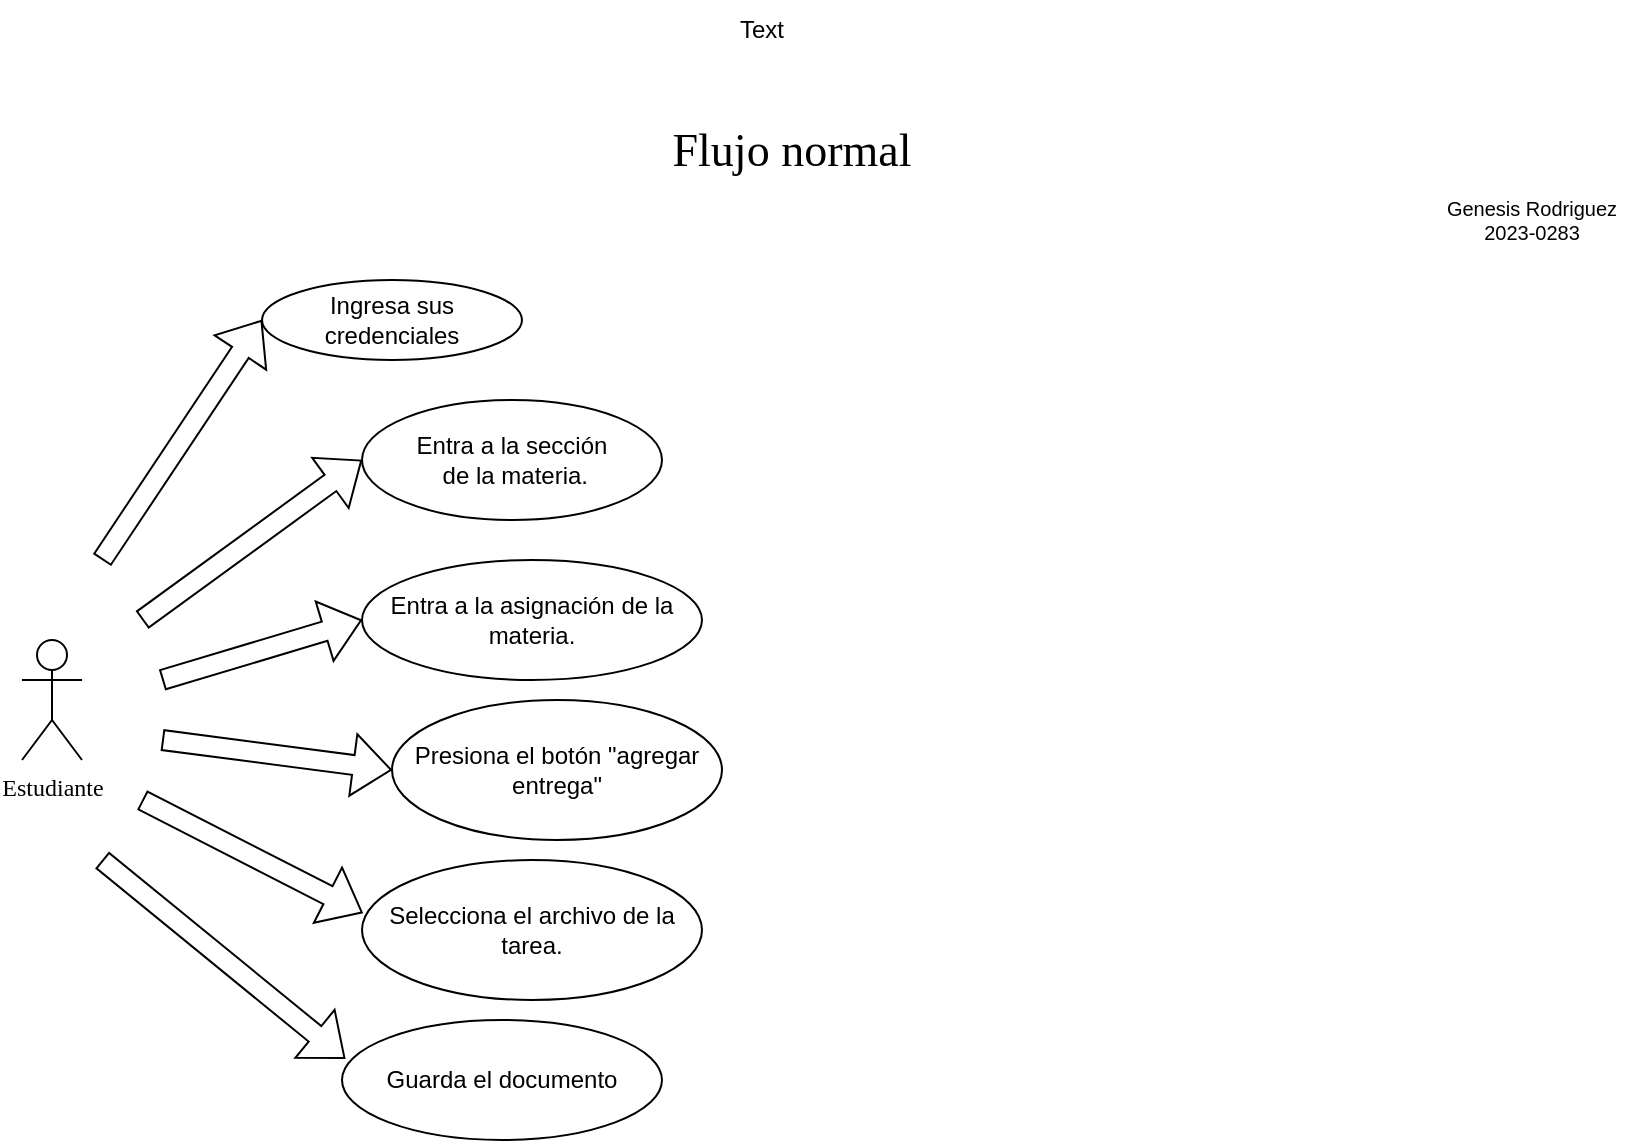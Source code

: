 <mxfile version="24.4.9" type="github">
  <diagram name="Page-1" id="yL4-EC0LzdlwihAr2VRG">
    <mxGraphModel dx="1199" dy="1746" grid="1" gridSize="10" guides="1" tooltips="1" connect="1" arrows="1" fold="1" page="1" pageScale="1" pageWidth="850" pageHeight="1100" math="0" shadow="0">
      <root>
        <mxCell id="0" />
        <mxCell id="1" parent="0" />
        <object label="Estudiante" id="AORObKfU_eMm_ny0Qasz-1">
          <mxCell style="shape=umlActor;verticalLabelPosition=bottom;verticalAlign=top;html=1;outlineConnect=0;shadow=0;gradientColor=none;fontFamily=Times New Roman;" vertex="1" parent="1">
            <mxGeometry x="30" y="260" width="30" height="60" as="geometry" />
          </mxCell>
        </object>
        <mxCell id="AORObKfU_eMm_ny0Qasz-2" value="Flujo normal" style="text;html=1;align=center;verticalAlign=middle;whiteSpace=wrap;rounded=0;fontFamily=Times New Roman;fontSize=23;" vertex="1" parent="1">
          <mxGeometry x="320" width="190" height="30" as="geometry" />
        </mxCell>
        <mxCell id="AORObKfU_eMm_ny0Qasz-3" value="" style="shape=flexArrow;endArrow=classic;html=1;rounded=0;entryX=0;entryY=0.5;entryDx=0;entryDy=0;" edge="1" parent="1" target="AORObKfU_eMm_ny0Qasz-5">
          <mxGeometry width="50" height="50" relative="1" as="geometry">
            <mxPoint x="70" y="220" as="sourcePoint" />
            <mxPoint x="160" y="190" as="targetPoint" />
          </mxGeometry>
        </mxCell>
        <mxCell id="AORObKfU_eMm_ny0Qasz-5" value="Ingresa sus credenciales" style="ellipse;whiteSpace=wrap;html=1;" vertex="1" parent="1">
          <mxGeometry x="150" y="80" width="130" height="40" as="geometry" />
        </mxCell>
        <mxCell id="AORObKfU_eMm_ny0Qasz-6" value="" style="shape=flexArrow;endArrow=classic;html=1;rounded=0;entryX=0;entryY=0.5;entryDx=0;entryDy=0;" edge="1" parent="1" target="AORObKfU_eMm_ny0Qasz-7">
          <mxGeometry width="50" height="50" relative="1" as="geometry">
            <mxPoint x="90" y="250" as="sourcePoint" />
            <mxPoint x="200" y="200" as="targetPoint" />
          </mxGeometry>
        </mxCell>
        <mxCell id="AORObKfU_eMm_ny0Qasz-7" value="Entra a la sección&lt;div&gt;&amp;nbsp;de la materia.&lt;/div&gt;" style="ellipse;whiteSpace=wrap;html=1;" vertex="1" parent="1">
          <mxGeometry x="200" y="140" width="150" height="60" as="geometry" />
        </mxCell>
        <mxCell id="AORObKfU_eMm_ny0Qasz-8" value="" style="shape=flexArrow;endArrow=classic;html=1;rounded=0;entryX=0;entryY=0.5;entryDx=0;entryDy=0;" edge="1" parent="1" target="AORObKfU_eMm_ny0Qasz-9">
          <mxGeometry width="50" height="50" relative="1" as="geometry">
            <mxPoint x="100" y="280" as="sourcePoint" />
            <mxPoint x="190" y="250" as="targetPoint" />
          </mxGeometry>
        </mxCell>
        <mxCell id="AORObKfU_eMm_ny0Qasz-9" value="Entra a la asignación de la materia." style="ellipse;whiteSpace=wrap;html=1;" vertex="1" parent="1">
          <mxGeometry x="200" y="220" width="170" height="60" as="geometry" />
        </mxCell>
        <mxCell id="AORObKfU_eMm_ny0Qasz-10" value="" style="shape=flexArrow;endArrow=classic;html=1;rounded=0;entryX=0;entryY=0.5;entryDx=0;entryDy=0;" edge="1" parent="1" target="AORObKfU_eMm_ny0Qasz-11">
          <mxGeometry width="50" height="50" relative="1" as="geometry">
            <mxPoint x="100" y="310" as="sourcePoint" />
            <mxPoint x="180" y="310" as="targetPoint" />
          </mxGeometry>
        </mxCell>
        <mxCell id="AORObKfU_eMm_ny0Qasz-11" value="Presiona el botón &quot;agregar entrega&quot;" style="ellipse;whiteSpace=wrap;html=1;" vertex="1" parent="1">
          <mxGeometry x="215" y="290" width="165" height="70" as="geometry" />
        </mxCell>
        <mxCell id="AORObKfU_eMm_ny0Qasz-12" value="" style="shape=flexArrow;endArrow=classic;html=1;rounded=0;entryX=0.002;entryY=0.378;entryDx=0;entryDy=0;entryPerimeter=0;" edge="1" parent="1" target="AORObKfU_eMm_ny0Qasz-13">
          <mxGeometry width="50" height="50" relative="1" as="geometry">
            <mxPoint x="90" y="340" as="sourcePoint" />
            <mxPoint x="140" y="360" as="targetPoint" />
          </mxGeometry>
        </mxCell>
        <mxCell id="AORObKfU_eMm_ny0Qasz-13" value="Selecciona el archivo de la tarea." style="ellipse;whiteSpace=wrap;html=1;" vertex="1" parent="1">
          <mxGeometry x="200" y="370" width="170" height="70" as="geometry" />
        </mxCell>
        <mxCell id="AORObKfU_eMm_ny0Qasz-14" value="" style="shape=flexArrow;endArrow=classic;html=1;rounded=0;entryX=0.01;entryY=0.321;entryDx=0;entryDy=0;entryPerimeter=0;" edge="1" parent="1" target="AORObKfU_eMm_ny0Qasz-15">
          <mxGeometry width="50" height="50" relative="1" as="geometry">
            <mxPoint x="70" y="370" as="sourcePoint" />
            <mxPoint x="130" y="430" as="targetPoint" />
          </mxGeometry>
        </mxCell>
        <mxCell id="AORObKfU_eMm_ny0Qasz-15" value="Guarda el documento" style="ellipse;whiteSpace=wrap;html=1;" vertex="1" parent="1">
          <mxGeometry x="190" y="450" width="160" height="60" as="geometry" />
        </mxCell>
        <mxCell id="AORObKfU_eMm_ny0Qasz-16" value="&lt;p style=&quot;font-size: 10px;&quot; align=&quot;center&quot; class=&quot;MsoNormal&quot;&gt;&lt;span style=&quot;font-size: 10px;&quot;&gt;Genesis Rodriguez 2023-0283&lt;/span&gt;&lt;/p&gt;" style="text;html=1;align=center;verticalAlign=middle;whiteSpace=wrap;rounded=0;fontSize=10;" vertex="1" parent="1">
          <mxGeometry x="730" y="20" width="110" height="60" as="geometry" />
        </mxCell>
        <mxCell id="AORObKfU_eMm_ny0Qasz-18" value="Text" style="text;html=1;align=center;verticalAlign=middle;whiteSpace=wrap;rounded=0;" vertex="1" parent="1">
          <mxGeometry x="370" y="-60" width="60" height="30" as="geometry" />
        </mxCell>
      </root>
    </mxGraphModel>
  </diagram>
</mxfile>
